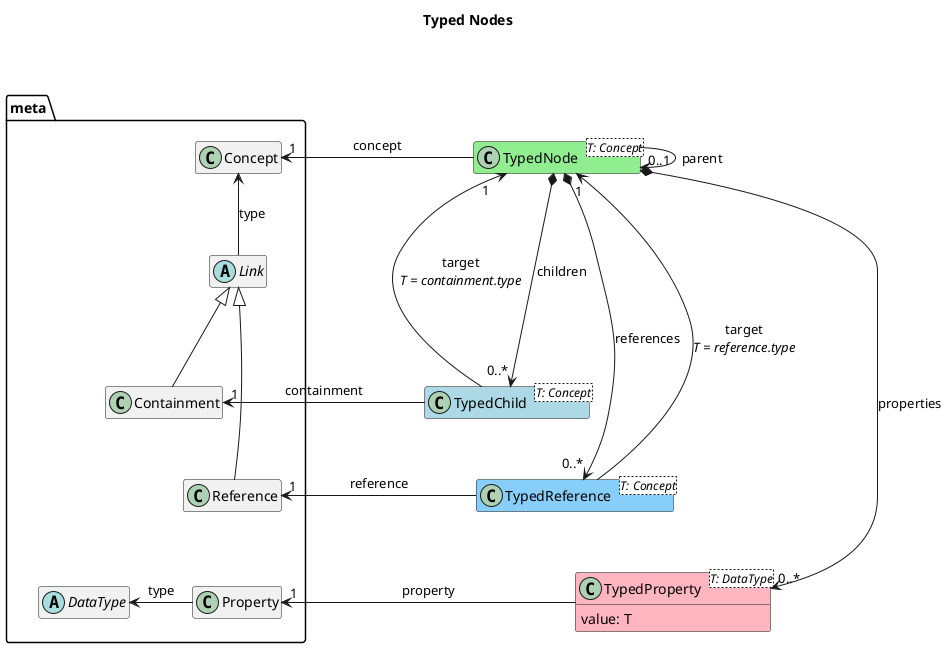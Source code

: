 @startuml
title Typed Nodes

hide empty members

package meta {
    class Concept

    Concept <-- Link: type
    abstract class Link

    Link <|-- Containment

    class Containment
    Containment -[hidden]-> Reference

    Link <|-- Reference

    class Reference

    abstract class DataType

    DataType <- Property: type

    class Property
    Reference -[hidden]-> Property
}

meta -[hidden]> TypedNode

'Node

class TypedNode<T: Concept> #lightGreen {
'    getLowlevel(): lowlevel:Node
}

TypedNode -> "0..1" TypedNode: parent
Concept "1" <- TypedNode: concept

'Children

TypedNode *--> "0..*" TypedChild: children

class TypedChild<T: Concept> #lightBlue {
'    getLowlevel(): lowlevel:ChildTarget
}

TypedChild -> "1" TypedNode: target\n<i>T = containment.type</i>
Containment "1" <- TypedChild: containment

'References

TypedNode *--> "0..*" TypedReference: references

TypedChild -[hidden]-> TypedReference

class TypedReference<T: Concept> #lightSkyBlue {
'    getLowlevel(): lowlevel:ReferenceTarget
}

TypedReference -> "1" TypedNode: target\n<i>T = reference.type</i>
Reference "1" <- TypedReference: reference

'Properties

TypedNode *--> "0..*" TypedProperty: properties
class TypedProperty<T: DataType> #lightPink {
    value: T
'    getLowlevel(): lowlevel:PropertyValue
}

Property "1" <- TypedProperty: property

@enduml